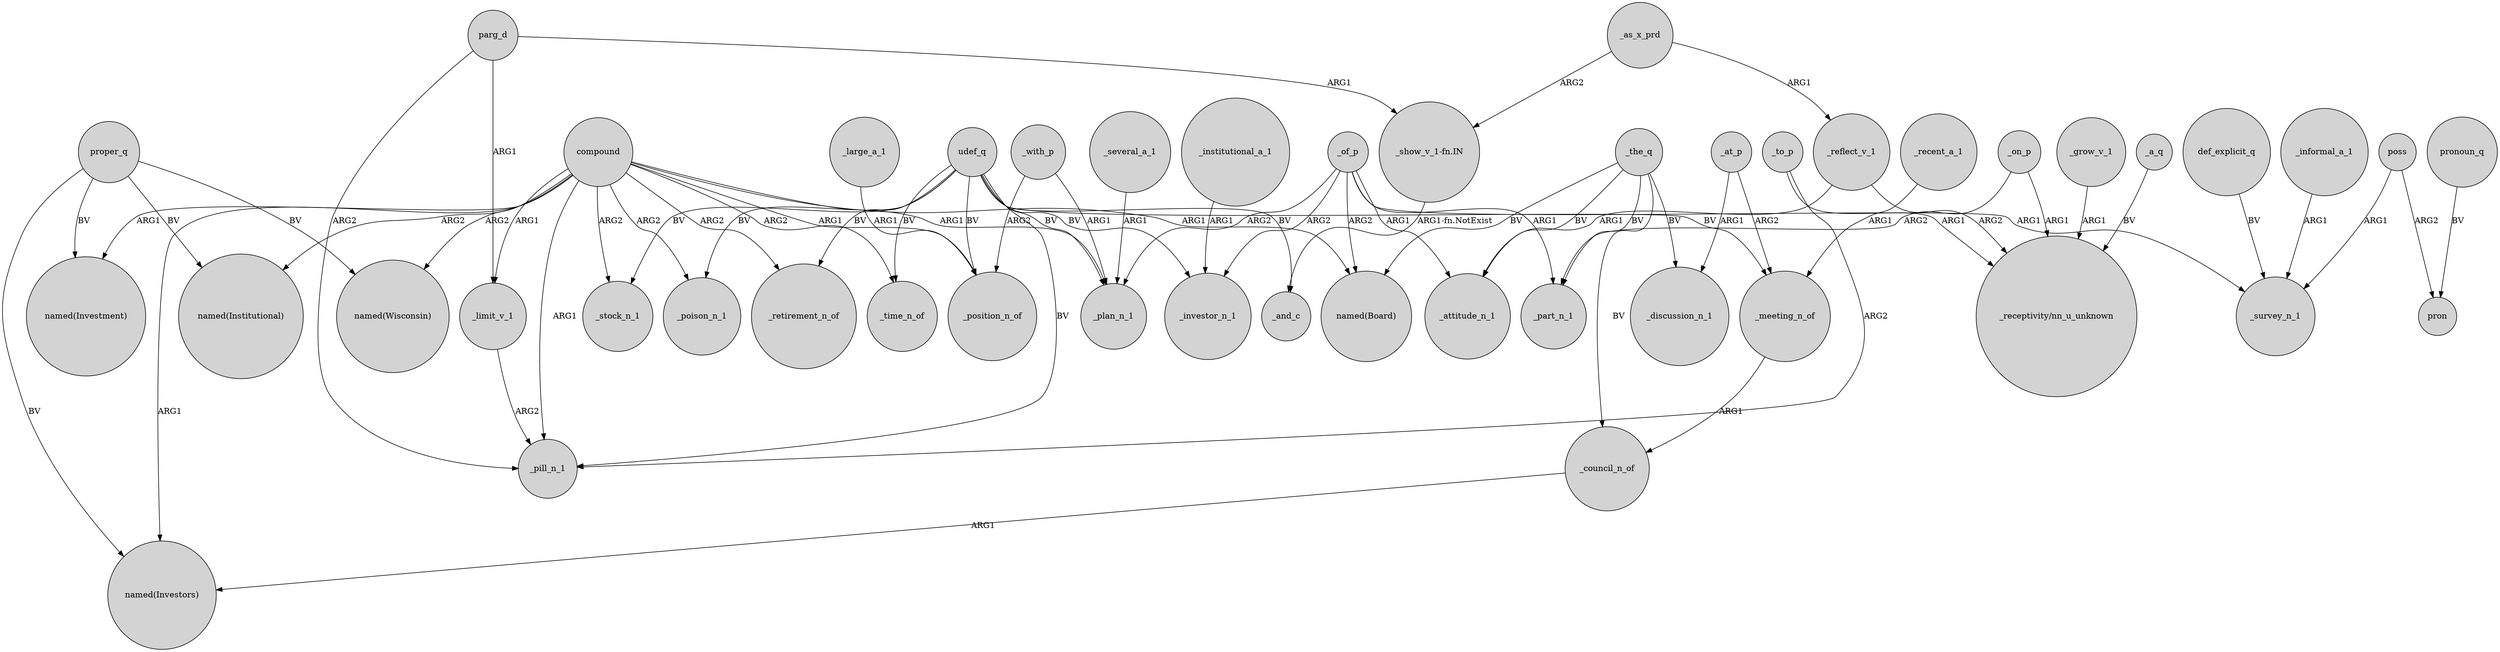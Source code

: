 digraph {
	node [shape=circle style=filled]
	_limit_v_1 -> _pill_n_1 [label=ARG2]
	parg_d -> _limit_v_1 [label=ARG1]
	_the_q -> "named(Board)" [label=BV]
	compound -> _pill_n_1 [label=ARG1]
	_council_n_of -> "named(Investors)" [label=ARG1]
	_of_p -> _survey_n_1 [label=ARG1]
	_on_p -> _part_n_1 [label=ARG2]
	poss -> pron [label=ARG2]
	udef_q -> _investor_n_1 [label=BV]
	_the_q -> _attitude_n_1 [label=BV]
	compound -> "named(Institutional)" [label=ARG2]
	_the_q -> _part_n_1 [label=BV]
	_as_x_prd -> "_show_v_1-fn.IN" [label=ARG2]
	compound -> "named(Investors)" [label=ARG1]
	"_show_v_1-fn.IN" -> _and_c [label="ARG1-fn.NotExist"]
	compound -> _plan_n_1 [label=ARG1]
	parg_d -> _pill_n_1 [label=ARG2]
	_as_x_prd -> _reflect_v_1 [label=ARG1]
	_the_q -> _discussion_n_1 [label=BV]
	udef_q -> _meeting_n_of [label=BV]
	proper_q -> "named(Institutional)" [label=BV]
	_recent_a_1 -> _meeting_n_of [label=ARG1]
	_of_p -> _part_n_1 [label=ARG1]
	_at_p -> _discussion_n_1 [label=ARG1]
	_meeting_n_of -> _council_n_of [label=ARG1]
	compound -> _limit_v_1 [label=ARG1]
	udef_q -> _poison_n_1 [label=BV]
	_with_p -> _position_n_of [label=ARG2]
	udef_q -> _pill_n_1 [label=BV]
	poss -> _survey_n_1 [label=ARG1]
	def_explicit_q -> _survey_n_1 [label=BV]
	compound -> _stock_n_1 [label=ARG2]
	udef_q -> _retirement_n_of [label=BV]
	_at_p -> _meeting_n_of [label=ARG2]
	pronoun_q -> pron [label=BV]
	_reflect_v_1 -> "_receptivity/nn_u_unknown" [label=ARG2]
	_to_p -> "_receptivity/nn_u_unknown" [label=ARG1]
	_of_p -> _investor_n_1 [label=ARG2]
	compound -> "named(Board)" [label=ARG1]
	parg_d -> "_show_v_1-fn.IN" [label=ARG1]
	udef_q -> _stock_n_1 [label=BV]
	_with_p -> _plan_n_1 [label=ARG1]
	udef_q -> _plan_n_1 [label=BV]
	_institutional_a_1 -> _investor_n_1 [label=ARG1]
	udef_q -> _time_n_of [label=BV]
	_of_p -> _attitude_n_1 [label=ARG1]
	compound -> _poison_n_1 [label=ARG2]
	_on_p -> "_receptivity/nn_u_unknown" [label=ARG1]
	compound -> _retirement_n_of [label=ARG2]
	compound -> _position_n_of [label=ARG1]
	compound -> _time_n_of [label=ARG2]
	_to_p -> _pill_n_1 [label=ARG2]
	_large_a_1 -> _position_n_of [label=ARG1]
	compound -> "named(Wisconsin)" [label=ARG2]
	_the_q -> _council_n_of [label=BV]
	compound -> "named(Investment)" [label=ARG1]
	_reflect_v_1 -> _attitude_n_1 [label=ARG1]
	_of_p -> "named(Board)" [label=ARG2]
	_informal_a_1 -> _survey_n_1 [label=ARG1]
	proper_q -> "named(Wisconsin)" [label=BV]
	_grow_v_1 -> "_receptivity/nn_u_unknown" [label=ARG1]
	_of_p -> _plan_n_1 [label=ARG2]
	udef_q -> _position_n_of [label=BV]
	proper_q -> "named(Investment)" [label=BV]
	udef_q -> _and_c [label=BV]
	proper_q -> "named(Investors)" [label=BV]
	_a_q -> "_receptivity/nn_u_unknown" [label=BV]
	_several_a_1 -> _plan_n_1 [label=ARG1]
}
